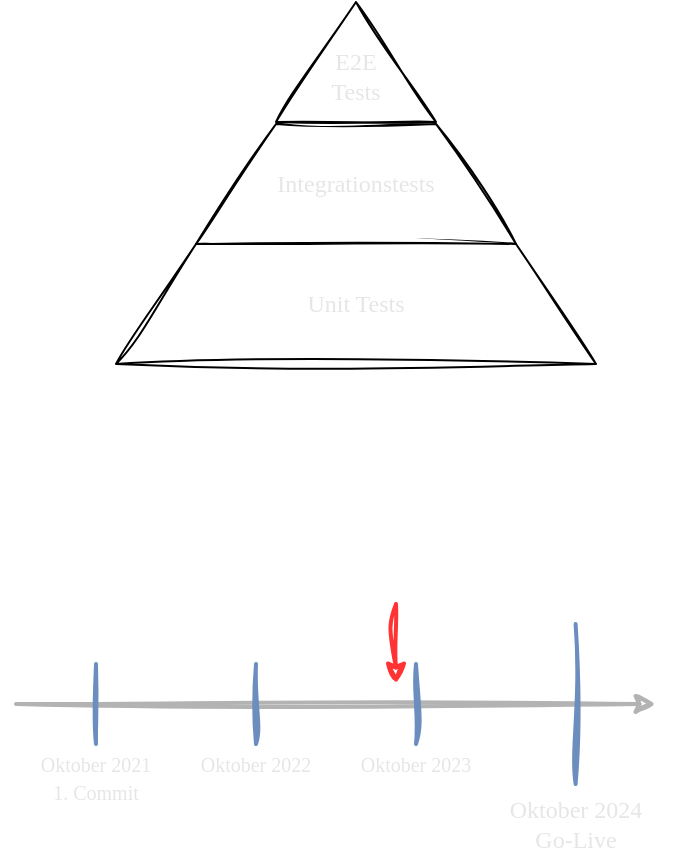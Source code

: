 <mxfile version="22.1.18" type="device">
  <diagram name="Seite-1" id="AoPUWB-DwLpU20vrcCYe">
    <mxGraphModel dx="478" dy="321" grid="1" gridSize="10" guides="1" tooltips="1" connect="1" arrows="1" fold="1" page="1" pageScale="1" pageWidth="1390" pageHeight="980" math="0" shadow="0">
      <root>
        <mxCell id="0" />
        <mxCell id="1" parent="0" />
        <mxCell id="hV4-_l66PG5yhjns_jMl-3" value="" style="endArrow=classic;html=1;rounded=0;strokeColor=#B3B3B3;sketch=1;curveFitting=1;jiggle=2;strokeWidth=2;" edge="1" parent="1">
          <mxGeometry width="50" height="50" relative="1" as="geometry">
            <mxPoint x="110" y="410" as="sourcePoint" />
            <mxPoint x="430" y="410" as="targetPoint" />
          </mxGeometry>
        </mxCell>
        <mxCell id="hV4-_l66PG5yhjns_jMl-4" value="" style="endArrow=none;html=1;rounded=0;fillColor=#dae8fc;strokeColor=#6c8ebf;sketch=1;curveFitting=1;jiggle=2;strokeWidth=2;" edge="1" parent="1">
          <mxGeometry width="50" height="50" relative="1" as="geometry">
            <mxPoint x="389.8" y="450" as="sourcePoint" />
            <mxPoint x="389.8" y="370" as="targetPoint" />
          </mxGeometry>
        </mxCell>
        <mxCell id="hV4-_l66PG5yhjns_jMl-5" value="Oktober 2024&lt;br&gt;Go-Live" style="text;html=1;strokeColor=none;fillColor=none;align=center;verticalAlign=middle;whiteSpace=wrap;rounded=0;fontColor=#E6E6E6;sketch=1;curveFitting=1;jiggle=2;fontFamily=Georgia;" vertex="1" parent="1">
          <mxGeometry x="350" y="450" width="80" height="40" as="geometry" />
        </mxCell>
        <mxCell id="hV4-_l66PG5yhjns_jMl-6" value="" style="endArrow=none;html=1;rounded=0;fillColor=#dae8fc;strokeColor=#6c8ebf;sketch=1;curveFitting=1;jiggle=2;strokeWidth=2;" edge="1" parent="1">
          <mxGeometry width="50" height="50" relative="1" as="geometry">
            <mxPoint x="150" y="430" as="sourcePoint" />
            <mxPoint x="150" y="390" as="targetPoint" />
          </mxGeometry>
        </mxCell>
        <mxCell id="hV4-_l66PG5yhjns_jMl-7" value="Oktober 2021" style="text;html=1;strokeColor=none;fillColor=none;align=center;verticalAlign=middle;whiteSpace=wrap;rounded=0;fontColor=#E6E6E6;sketch=1;curveFitting=1;jiggle=2;fontFamily=Georgia;fontSize=10;" vertex="1" parent="1">
          <mxGeometry x="110" y="430" width="80" height="20" as="geometry" />
        </mxCell>
        <mxCell id="hV4-_l66PG5yhjns_jMl-8" value="" style="endArrow=none;html=1;rounded=0;fillColor=#dae8fc;strokeColor=#6c8ebf;sketch=1;curveFitting=1;jiggle=2;strokeWidth=2;" edge="1" parent="1">
          <mxGeometry width="50" height="50" relative="1" as="geometry">
            <mxPoint x="230" y="430" as="sourcePoint" />
            <mxPoint x="230" y="390" as="targetPoint" />
          </mxGeometry>
        </mxCell>
        <mxCell id="hV4-_l66PG5yhjns_jMl-9" value="Oktober 2022" style="text;html=1;strokeColor=none;fillColor=none;align=center;verticalAlign=middle;whiteSpace=wrap;rounded=0;fontSize=10;fontColor=#E6E6E6;sketch=1;curveFitting=1;jiggle=2;fontFamily=Georgia;" vertex="1" parent="1">
          <mxGeometry x="190" y="430" width="80" height="20" as="geometry" />
        </mxCell>
        <mxCell id="hV4-_l66PG5yhjns_jMl-10" value="" style="endArrow=none;html=1;rounded=0;fillColor=#dae8fc;strokeColor=#6c8ebf;sketch=1;curveFitting=1;jiggle=2;strokeWidth=2;" edge="1" parent="1">
          <mxGeometry width="50" height="50" relative="1" as="geometry">
            <mxPoint x="310" y="430" as="sourcePoint" />
            <mxPoint x="310" y="390" as="targetPoint" />
          </mxGeometry>
        </mxCell>
        <mxCell id="hV4-_l66PG5yhjns_jMl-11" value="Oktober 2023" style="text;html=1;strokeColor=none;fillColor=none;align=center;verticalAlign=middle;whiteSpace=wrap;rounded=0;fontSize=10;fontColor=#E6E6E6;sketch=1;curveFitting=1;jiggle=2;fontFamily=Georgia;" vertex="1" parent="1">
          <mxGeometry x="270" y="430" width="80" height="20" as="geometry" />
        </mxCell>
        <mxCell id="hV4-_l66PG5yhjns_jMl-13" value="" style="endArrow=classic;html=1;rounded=0;sketch=1;curveFitting=1;jiggle=2;strokeColor=#ff3333;strokeWidth=2;textOpacity=0;" edge="1" parent="1">
          <mxGeometry width="50" height="50" relative="1" as="geometry">
            <mxPoint x="300" y="360" as="sourcePoint" />
            <mxPoint x="300" y="400" as="targetPoint" />
          </mxGeometry>
        </mxCell>
        <mxCell id="hV4-_l66PG5yhjns_jMl-14" value="&lt;span style=&quot;color: rgb(230, 230, 230); font-size: 10px; font-style: normal; font-variant-ligatures: normal; font-variant-caps: normal; font-weight: 400; letter-spacing: normal; orphans: 2; text-indent: 0px; text-transform: none; widows: 2; word-spacing: 0px; -webkit-text-stroke-width: 0px; text-decoration-thickness: initial; text-decoration-style: initial; text-decoration-color: initial; float: none; display: inline !important;&quot;&gt;1. Commit&lt;/span&gt;" style="text;whiteSpace=wrap;html=1;align=center;verticalAlign=middle;fontSize=10;fontFamily=Georgia;sketch=1;curveFitting=1;jiggle=2;fillColor=none;labelBackgroundColor=none;" vertex="1" parent="1">
          <mxGeometry x="110" y="444" width="80" height="20" as="geometry" />
        </mxCell>
        <mxCell id="hV4-_l66PG5yhjns_jMl-16" value="" style="shape=trapezoid;perimeter=trapezoidPerimeter;whiteSpace=wrap;html=1;fixedSize=1;size=40;rounded=0;sketch=1;curveFitting=1;jiggle=2;" vertex="1" parent="1">
          <mxGeometry x="200" y="120" width="160" height="60" as="geometry" />
        </mxCell>
        <mxCell id="hV4-_l66PG5yhjns_jMl-17" value="" style="shape=trapezoid;perimeter=trapezoidPerimeter;whiteSpace=wrap;html=1;fixedSize=1;size=40;rounded=0;sketch=1;curveFitting=1;jiggle=2;" vertex="1" parent="1">
          <mxGeometry x="160" y="180" width="240" height="60" as="geometry" />
        </mxCell>
        <mxCell id="hV4-_l66PG5yhjns_jMl-18" value="Unit Tests" style="text;html=1;strokeColor=none;fillColor=none;align=center;verticalAlign=middle;whiteSpace=wrap;rounded=0;fontColor=#E6E6E6;sketch=1;curveFitting=1;jiggle=2;fontFamily=Georgia;" vertex="1" parent="1">
          <mxGeometry x="240" y="190" width="80" height="40" as="geometry" />
        </mxCell>
        <mxCell id="hV4-_l66PG5yhjns_jMl-19" value="Integrationstests" style="text;html=1;strokeColor=none;fillColor=none;align=center;verticalAlign=middle;whiteSpace=wrap;rounded=0;fontColor=#E6E6E6;sketch=1;curveFitting=1;jiggle=2;fontFamily=Georgia;" vertex="1" parent="1">
          <mxGeometry x="230" y="130" width="100" height="40" as="geometry" />
        </mxCell>
        <mxCell id="hV4-_l66PG5yhjns_jMl-15" value="" style="triangle;whiteSpace=wrap;html=1;rotation=-90;rounded=0;sketch=1;curveFitting=1;jiggle=2;" vertex="1" parent="1">
          <mxGeometry x="250" y="49" width="60" height="80" as="geometry" />
        </mxCell>
        <mxCell id="hV4-_l66PG5yhjns_jMl-20" value="E2E&lt;br&gt;Tests" style="text;html=1;strokeColor=none;fillColor=none;align=center;verticalAlign=middle;whiteSpace=wrap;rounded=0;fontColor=#E6E6E6;sketch=1;curveFitting=1;jiggle=2;fontFamily=Georgia;" vertex="1" parent="1">
          <mxGeometry x="240" y="76" width="80" height="40" as="geometry" />
        </mxCell>
      </root>
    </mxGraphModel>
  </diagram>
</mxfile>
